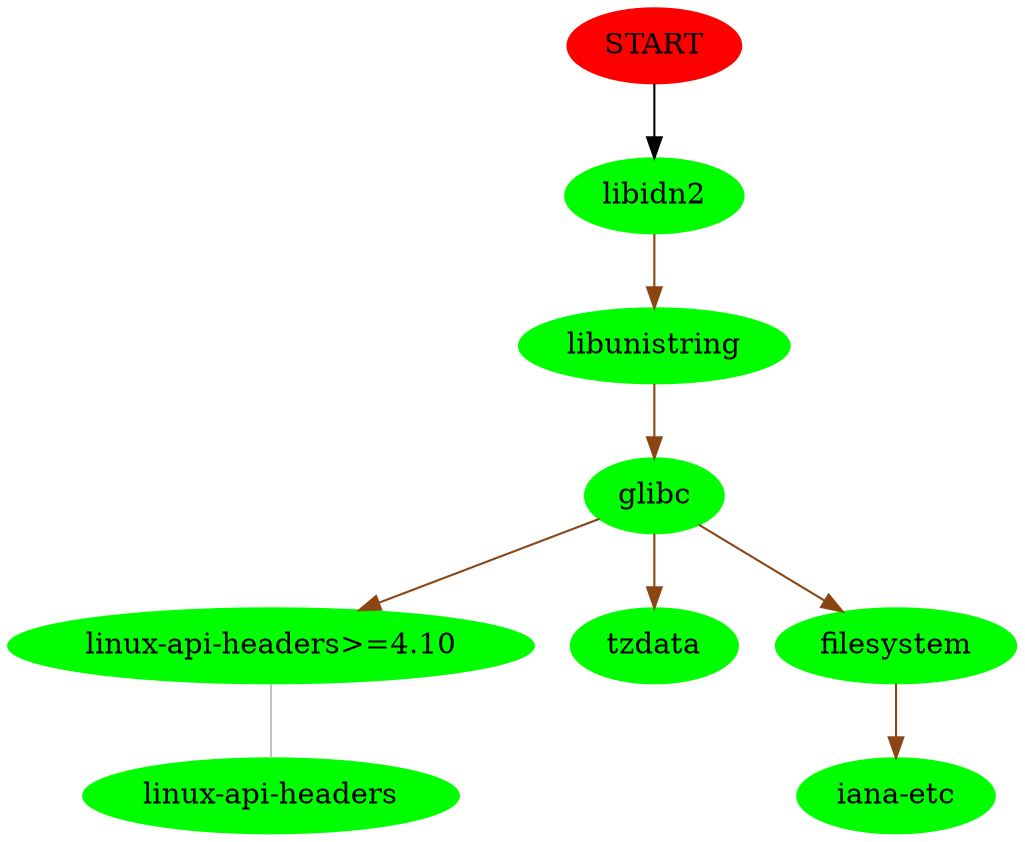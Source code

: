 digraph G { START [color=red, style=filled];
node [style=filled, color=green];
 "START" -> "libidn2";
"libidn2" -> "libunistring" [color=chocolate4];
"libunistring" -> "glibc" [color=chocolate4];
"glibc" -> "linux-api-headers>=4.10" [color=chocolate4];
"linux-api-headers>=4.10" -> "linux-api-headers" [arrowhead=none, color=grey];
"glibc" -> "tzdata" [color=chocolate4];
"glibc" -> "filesystem" [color=chocolate4];
"filesystem" -> "iana-etc" [color=chocolate4];
}
